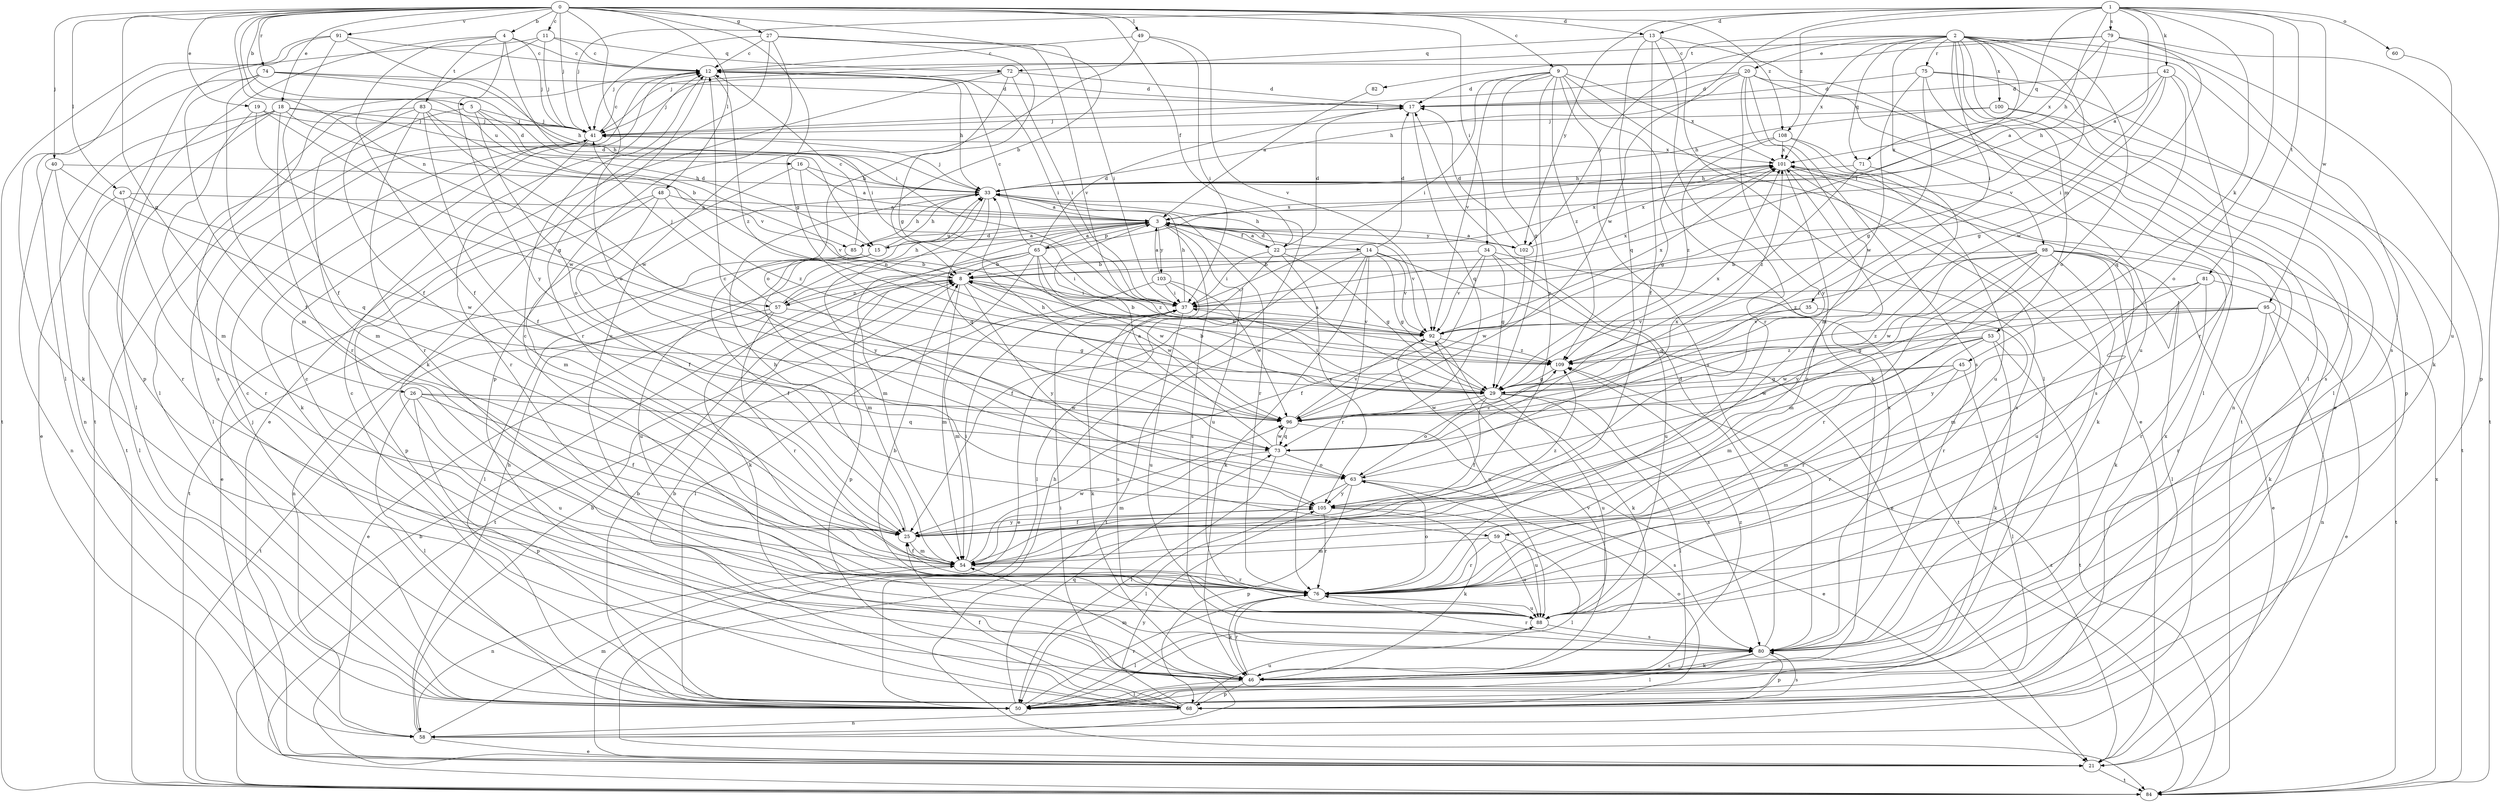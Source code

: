 strict digraph  {
0;
1;
2;
3;
4;
5;
8;
9;
11;
12;
13;
14;
15;
16;
17;
18;
19;
20;
21;
22;
25;
26;
27;
29;
33;
34;
35;
37;
40;
41;
42;
45;
46;
47;
48;
49;
50;
53;
54;
57;
58;
59;
60;
63;
65;
68;
71;
72;
73;
74;
75;
76;
79;
80;
81;
82;
83;
84;
85;
88;
91;
92;
95;
96;
98;
100;
101;
102;
103;
105;
108;
109;
0 -> 4  [label=b];
0 -> 5  [label=b];
0 -> 8  [label=b];
0 -> 9  [label=c];
0 -> 11  [label=c];
0 -> 13  [label=d];
0 -> 18  [label=e];
0 -> 19  [label=e];
0 -> 22  [label=f];
0 -> 26  [label=g];
0 -> 27  [label=g];
0 -> 29  [label=g];
0 -> 34  [label=i];
0 -> 40  [label=j];
0 -> 41  [label=j];
0 -> 47  [label=l];
0 -> 48  [label=l];
0 -> 49  [label=l];
0 -> 57  [label=n];
0 -> 59  [label=o];
0 -> 74  [label=r];
0 -> 85  [label=u];
0 -> 91  [label=v];
0 -> 108  [label=z];
1 -> 3  [label=a];
1 -> 13  [label=d];
1 -> 33  [label=h];
1 -> 41  [label=j];
1 -> 42  [label=k];
1 -> 45  [label=k];
1 -> 59  [label=o];
1 -> 60  [label=o];
1 -> 71  [label=q];
1 -> 79  [label=s];
1 -> 81  [label=t];
1 -> 95  [label=w];
1 -> 96  [label=w];
1 -> 102  [label=y];
1 -> 108  [label=z];
2 -> 20  [label=e];
2 -> 21  [label=e];
2 -> 35  [label=i];
2 -> 37  [label=i];
2 -> 46  [label=k];
2 -> 50  [label=l];
2 -> 53  [label=m];
2 -> 63  [label=o];
2 -> 71  [label=q];
2 -> 75  [label=r];
2 -> 80  [label=s];
2 -> 82  [label=t];
2 -> 92  [label=v];
2 -> 98  [label=x];
2 -> 100  [label=x];
2 -> 101  [label=x];
2 -> 102  [label=y];
3 -> 14  [label=d];
3 -> 15  [label=d];
3 -> 22  [label=f];
3 -> 54  [label=m];
3 -> 57  [label=n];
3 -> 65  [label=p];
3 -> 80  [label=s];
3 -> 85  [label=u];
3 -> 88  [label=u];
3 -> 92  [label=v];
3 -> 102  [label=y];
3 -> 103  [label=y];
4 -> 12  [label=c];
4 -> 15  [label=d];
4 -> 25  [label=f];
4 -> 41  [label=j];
4 -> 68  [label=p];
4 -> 83  [label=t];
4 -> 105  [label=y];
5 -> 15  [label=d];
5 -> 16  [label=d];
5 -> 41  [label=j];
5 -> 63  [label=o];
5 -> 84  [label=t];
8 -> 37  [label=i];
8 -> 54  [label=m];
8 -> 57  [label=n];
8 -> 96  [label=w];
8 -> 105  [label=y];
9 -> 17  [label=d];
9 -> 21  [label=e];
9 -> 29  [label=g];
9 -> 37  [label=i];
9 -> 46  [label=k];
9 -> 80  [label=s];
9 -> 92  [label=v];
9 -> 101  [label=x];
9 -> 105  [label=y];
9 -> 109  [label=z];
11 -> 12  [label=c];
11 -> 25  [label=f];
11 -> 41  [label=j];
11 -> 72  [label=q];
11 -> 84  [label=t];
12 -> 17  [label=d];
12 -> 33  [label=h];
12 -> 37  [label=i];
12 -> 50  [label=l];
12 -> 76  [label=r];
12 -> 109  [label=z];
13 -> 25  [label=f];
13 -> 50  [label=l];
13 -> 72  [label=q];
13 -> 73  [label=q];
13 -> 76  [label=r];
13 -> 84  [label=t];
14 -> 8  [label=b];
14 -> 17  [label=d];
14 -> 21  [label=e];
14 -> 25  [label=f];
14 -> 29  [label=g];
14 -> 46  [label=k];
14 -> 76  [label=r];
14 -> 84  [label=t];
14 -> 92  [label=v];
15 -> 3  [label=a];
15 -> 33  [label=h];
15 -> 50  [label=l];
15 -> 54  [label=m];
15 -> 58  [label=n];
15 -> 88  [label=u];
16 -> 3  [label=a];
16 -> 33  [label=h];
16 -> 54  [label=m];
16 -> 92  [label=v];
17 -> 41  [label=j];
17 -> 73  [label=q];
18 -> 21  [label=e];
18 -> 33  [label=h];
18 -> 41  [label=j];
18 -> 50  [label=l];
18 -> 58  [label=n];
18 -> 76  [label=r];
18 -> 92  [label=v];
19 -> 29  [label=g];
19 -> 41  [label=j];
19 -> 54  [label=m];
19 -> 96  [label=w];
20 -> 17  [label=d];
20 -> 33  [label=h];
20 -> 41  [label=j];
20 -> 50  [label=l];
20 -> 54  [label=m];
20 -> 58  [label=n];
20 -> 80  [label=s];
20 -> 105  [label=y];
21 -> 33  [label=h];
21 -> 84  [label=t];
21 -> 109  [label=z];
22 -> 3  [label=a];
22 -> 17  [label=d];
22 -> 29  [label=g];
22 -> 33  [label=h];
22 -> 37  [label=i];
22 -> 50  [label=l];
22 -> 101  [label=x];
22 -> 105  [label=y];
25 -> 33  [label=h];
25 -> 54  [label=m];
25 -> 105  [label=y];
25 -> 109  [label=z];
26 -> 25  [label=f];
26 -> 50  [label=l];
26 -> 68  [label=p];
26 -> 73  [label=q];
26 -> 88  [label=u];
26 -> 96  [label=w];
27 -> 12  [label=c];
27 -> 29  [label=g];
27 -> 37  [label=i];
27 -> 41  [label=j];
27 -> 46  [label=k];
27 -> 68  [label=p];
27 -> 92  [label=v];
29 -> 3  [label=a];
29 -> 8  [label=b];
29 -> 25  [label=f];
29 -> 37  [label=i];
29 -> 50  [label=l];
29 -> 63  [label=o];
29 -> 80  [label=s];
29 -> 88  [label=u];
29 -> 96  [label=w];
29 -> 101  [label=x];
33 -> 3  [label=a];
33 -> 41  [label=j];
33 -> 73  [label=q];
33 -> 76  [label=r];
33 -> 84  [label=t];
33 -> 105  [label=y];
34 -> 8  [label=b];
34 -> 25  [label=f];
34 -> 29  [label=g];
34 -> 84  [label=t];
34 -> 88  [label=u];
34 -> 92  [label=v];
35 -> 29  [label=g];
35 -> 76  [label=r];
35 -> 92  [label=v];
37 -> 33  [label=h];
37 -> 46  [label=k];
37 -> 54  [label=m];
37 -> 80  [label=s];
37 -> 88  [label=u];
37 -> 92  [label=v];
40 -> 33  [label=h];
40 -> 58  [label=n];
40 -> 73  [label=q];
40 -> 76  [label=r];
41 -> 12  [label=c];
41 -> 46  [label=k];
41 -> 50  [label=l];
41 -> 76  [label=r];
41 -> 101  [label=x];
42 -> 17  [label=d];
42 -> 29  [label=g];
42 -> 33  [label=h];
42 -> 37  [label=i];
42 -> 73  [label=q];
42 -> 76  [label=r];
45 -> 29  [label=g];
45 -> 50  [label=l];
45 -> 54  [label=m];
45 -> 76  [label=r];
45 -> 96  [label=w];
46 -> 12  [label=c];
46 -> 50  [label=l];
46 -> 54  [label=m];
46 -> 68  [label=p];
46 -> 76  [label=r];
46 -> 80  [label=s];
46 -> 92  [label=v];
46 -> 109  [label=z];
47 -> 3  [label=a];
47 -> 50  [label=l];
47 -> 76  [label=r];
47 -> 96  [label=w];
48 -> 3  [label=a];
48 -> 21  [label=e];
48 -> 25  [label=f];
48 -> 68  [label=p];
48 -> 109  [label=z];
49 -> 12  [label=c];
49 -> 37  [label=i];
49 -> 88  [label=u];
49 -> 92  [label=v];
50 -> 8  [label=b];
50 -> 12  [label=c];
50 -> 41  [label=j];
50 -> 73  [label=q];
50 -> 76  [label=r];
53 -> 46  [label=k];
53 -> 54  [label=m];
53 -> 76  [label=r];
53 -> 84  [label=t];
53 -> 96  [label=w];
53 -> 109  [label=z];
54 -> 25  [label=f];
54 -> 37  [label=i];
54 -> 58  [label=n];
54 -> 76  [label=r];
54 -> 96  [label=w];
57 -> 21  [label=e];
57 -> 29  [label=g];
57 -> 33  [label=h];
57 -> 41  [label=j];
57 -> 76  [label=r];
57 -> 84  [label=t];
57 -> 101  [label=x];
58 -> 8  [label=b];
58 -> 21  [label=e];
58 -> 33  [label=h];
58 -> 54  [label=m];
58 -> 105  [label=y];
59 -> 50  [label=l];
59 -> 54  [label=m];
59 -> 76  [label=r];
59 -> 88  [label=u];
60 -> 88  [label=u];
63 -> 12  [label=c];
63 -> 50  [label=l];
63 -> 68  [label=p];
63 -> 80  [label=s];
63 -> 101  [label=x];
63 -> 105  [label=y];
65 -> 3  [label=a];
65 -> 8  [label=b];
65 -> 12  [label=c];
65 -> 17  [label=d];
65 -> 37  [label=i];
65 -> 46  [label=k];
65 -> 68  [label=p];
65 -> 84  [label=t];
65 -> 96  [label=w];
65 -> 101  [label=x];
65 -> 109  [label=z];
68 -> 8  [label=b];
68 -> 12  [label=c];
68 -> 25  [label=f];
68 -> 37  [label=i];
68 -> 58  [label=n];
68 -> 63  [label=o];
68 -> 80  [label=s];
68 -> 88  [label=u];
68 -> 101  [label=x];
71 -> 25  [label=f];
71 -> 33  [label=h];
71 -> 109  [label=z];
72 -> 17  [label=d];
72 -> 21  [label=e];
72 -> 37  [label=i];
72 -> 41  [label=j];
72 -> 63  [label=o];
73 -> 3  [label=a];
73 -> 50  [label=l];
73 -> 54  [label=m];
73 -> 63  [label=o];
73 -> 96  [label=w];
73 -> 109  [label=z];
74 -> 17  [label=d];
74 -> 25  [label=f];
74 -> 33  [label=h];
74 -> 37  [label=i];
74 -> 46  [label=k];
74 -> 54  [label=m];
75 -> 17  [label=d];
75 -> 29  [label=g];
75 -> 50  [label=l];
75 -> 68  [label=p];
75 -> 88  [label=u];
75 -> 96  [label=w];
76 -> 12  [label=c];
76 -> 46  [label=k];
76 -> 63  [label=o];
76 -> 88  [label=u];
79 -> 3  [label=a];
79 -> 12  [label=c];
79 -> 41  [label=j];
79 -> 68  [label=p];
79 -> 84  [label=t];
79 -> 96  [label=w];
79 -> 101  [label=x];
80 -> 17  [label=d];
80 -> 46  [label=k];
80 -> 50  [label=l];
80 -> 68  [label=p];
80 -> 76  [label=r];
80 -> 101  [label=x];
81 -> 37  [label=i];
81 -> 46  [label=k];
81 -> 54  [label=m];
81 -> 76  [label=r];
81 -> 105  [label=y];
82 -> 3  [label=a];
83 -> 8  [label=b];
83 -> 25  [label=f];
83 -> 41  [label=j];
83 -> 54  [label=m];
83 -> 76  [label=r];
83 -> 80  [label=s];
83 -> 96  [label=w];
84 -> 8  [label=b];
84 -> 101  [label=x];
85 -> 8  [label=b];
85 -> 12  [label=c];
85 -> 25  [label=f];
85 -> 33  [label=h];
88 -> 8  [label=b];
88 -> 50  [label=l];
88 -> 80  [label=s];
91 -> 12  [label=c];
91 -> 25  [label=f];
91 -> 37  [label=i];
91 -> 50  [label=l];
91 -> 84  [label=t];
92 -> 8  [label=b];
92 -> 46  [label=k];
92 -> 88  [label=u];
92 -> 101  [label=x];
92 -> 109  [label=z];
95 -> 21  [label=e];
95 -> 29  [label=g];
95 -> 58  [label=n];
95 -> 76  [label=r];
95 -> 92  [label=v];
95 -> 109  [label=z];
96 -> 21  [label=e];
96 -> 33  [label=h];
96 -> 73  [label=q];
96 -> 92  [label=v];
98 -> 8  [label=b];
98 -> 21  [label=e];
98 -> 46  [label=k];
98 -> 50  [label=l];
98 -> 54  [label=m];
98 -> 76  [label=r];
98 -> 84  [label=t];
98 -> 88  [label=u];
98 -> 96  [label=w];
98 -> 105  [label=y];
98 -> 109  [label=z];
100 -> 33  [label=h];
100 -> 41  [label=j];
100 -> 80  [label=s];
100 -> 84  [label=t];
101 -> 33  [label=h];
101 -> 46  [label=k];
101 -> 76  [label=r];
101 -> 80  [label=s];
102 -> 3  [label=a];
102 -> 17  [label=d];
102 -> 96  [label=w];
102 -> 101  [label=x];
103 -> 3  [label=a];
103 -> 21  [label=e];
103 -> 37  [label=i];
103 -> 50  [label=l];
103 -> 96  [label=w];
105 -> 25  [label=f];
105 -> 46  [label=k];
105 -> 76  [label=r];
105 -> 88  [label=u];
108 -> 29  [label=g];
108 -> 80  [label=s];
108 -> 88  [label=u];
108 -> 101  [label=x];
108 -> 109  [label=z];
109 -> 8  [label=b];
109 -> 29  [label=g];
}
